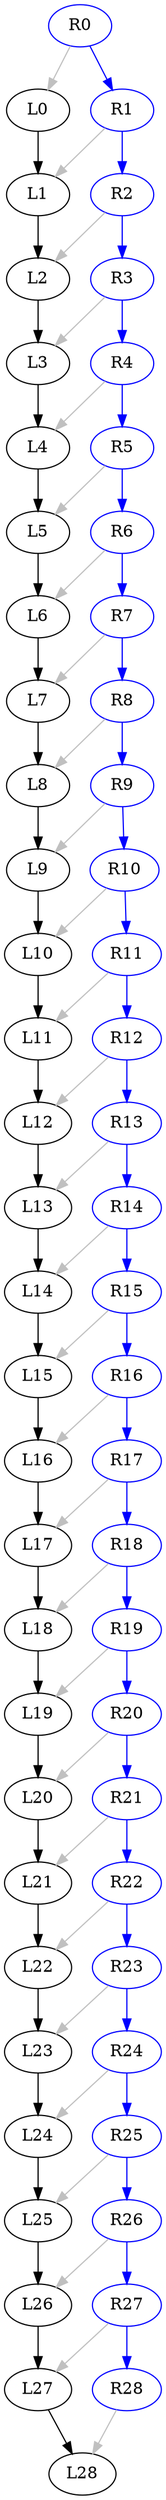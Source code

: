 digraph leaderfollower {
L0[pos="10.0,10.0!"]
L1[pos="10.0,11.0!"]
L2[pos="10.0,12.0!"]
L3[pos="10.0,13.0!"]
L4[pos="10.0,14.0!"]
L5[pos="10.0,15.0!"]
L6[pos="10.0,16.0!"]
L7[pos="10.0,17.0!"]
L8[pos="10.0,18.0!"]
L9[pos="10.0,19.0!"]
L10[pos="10.0,20.0!"]
L11[pos="10.0,21.0!"]
L12[pos="10.0,22.0!"]
L13[pos="10.0,23.0!"]
L14[pos="10.0,24.0!"]
L15[pos="10.0,25.0!"]
L16[pos="10.0,26.0!"]
L17[pos="10.0,27.0!"]
L18[pos="10.0,28.0!"]
L19[pos="10.0,29.0!"]
L20[pos="10.0,30.0!"]
L21[pos="10.0,31.0!"]
L22[pos="10.0,32.0!"]
L23[pos="10.0,33.0!"]
L24[pos="10.0,34.0!"]
L25[pos="10.0,35.0!"]
L26[pos="10.0,36.0!"]
L27[pos="10.0,37.0!"]
L28[pos="10.0,38.0!"]
L0 -> L1
L1 -> L2
L2 -> L3
L3 -> L4
L4 -> L5
L5 -> L6
L6 -> L7
L7 -> L8
L8 -> L9
L9 -> L10
L10 -> L11
L11 -> L12
L12 -> L13
L13 -> L14
L14 -> L15
L15 -> L16
L16 -> L17
L17 -> L18
L18 -> L19
L19 -> L20
L20 -> L21
L21 -> L22
L22 -> L23
L23 -> L24
L24 -> L25
L25 -> L26
L26 -> L27
L27 -> L28
node [color=blue]
edge [color=blue]
R0[pos="0.0,0.0!"]
R1[pos="0.0,0.0!"]
R2[pos="0.0,0.0!"]
R3[pos="0.0,0.0!"]
R4[pos="0.0,0.0!"]
R5[pos="0.0,0.0!"]
R6[pos="0.0,0.0!"]
R7[pos="0.0,0.0!"]
R8[pos="0.0,0.0!"]
R9[pos="0.0,0.0!"]
R10[pos="0.0,0.0!"]
R11[pos="0.0,0.0!"]
R12[pos="0.0,0.0!"]
R13[pos="0.0,0.0!"]
R14[pos="0.0,0.0!"]
R15[pos="0.0,0.0!"]
R16[pos="0.0,0.0!"]
R17[pos="0.0,0.0!"]
R18[pos="0.5788959753510188,1.8934834168068102!"]
R19[pos="1.456011089519229,4.762397684695916!"]
R20[pos="2.3331262036874394,7.631311952585023!"]
R21[pos="3.2102413178556497,10.50022622047413!"]
R22[pos="4.08735643202386,13.369140488363236!"]
R23[pos="4.964471546192071,16.238054756252343!"]
R24[pos="5.8415866603602815,19.10696902414145!"]
R25[pos="6.718701774528492,21.975883292030556!"]
R26[pos="7.04323436677073,23.037381571149524!"]
R27[pos="7.04323436677073,23.037381571149524!"]
R28[pos="7.04323436677073,23.037381571149524!"]
R0 -> R1
R1 -> R2
R2 -> R3
R3 -> R4
R4 -> R5
R5 -> R6
R6 -> R7
R7 -> R8
R8 -> R9
R9 -> R10
R10 -> R11
R11 -> R12
R12 -> R13
R13 -> R14
R14 -> R15
R15 -> R16
R16 -> R17
R17 -> R18
R18 -> R19
R19 -> R20
R20 -> R21
R21 -> R22
R22 -> R23
R23 -> R24
R24 -> R25
R25 -> R26
R26 -> R27
R27 -> R28
edge [color=gray]
R0->L0
R1->L1
R2->L2
R3->L3
R4->L4
R5->L5
R6->L6
R7->L7
R8->L8
R9->L9
R10->L10
R11->L11
R12->L12
R13->L13
R14->L14
R15->L15
R16->L16
R17->L17
R18->L18
R19->L19
R20->L20
R21->L21
R22->L22
R23->L23
R24->L24
R25->L25
R26->L26
R27->L27
R28->L28
}
